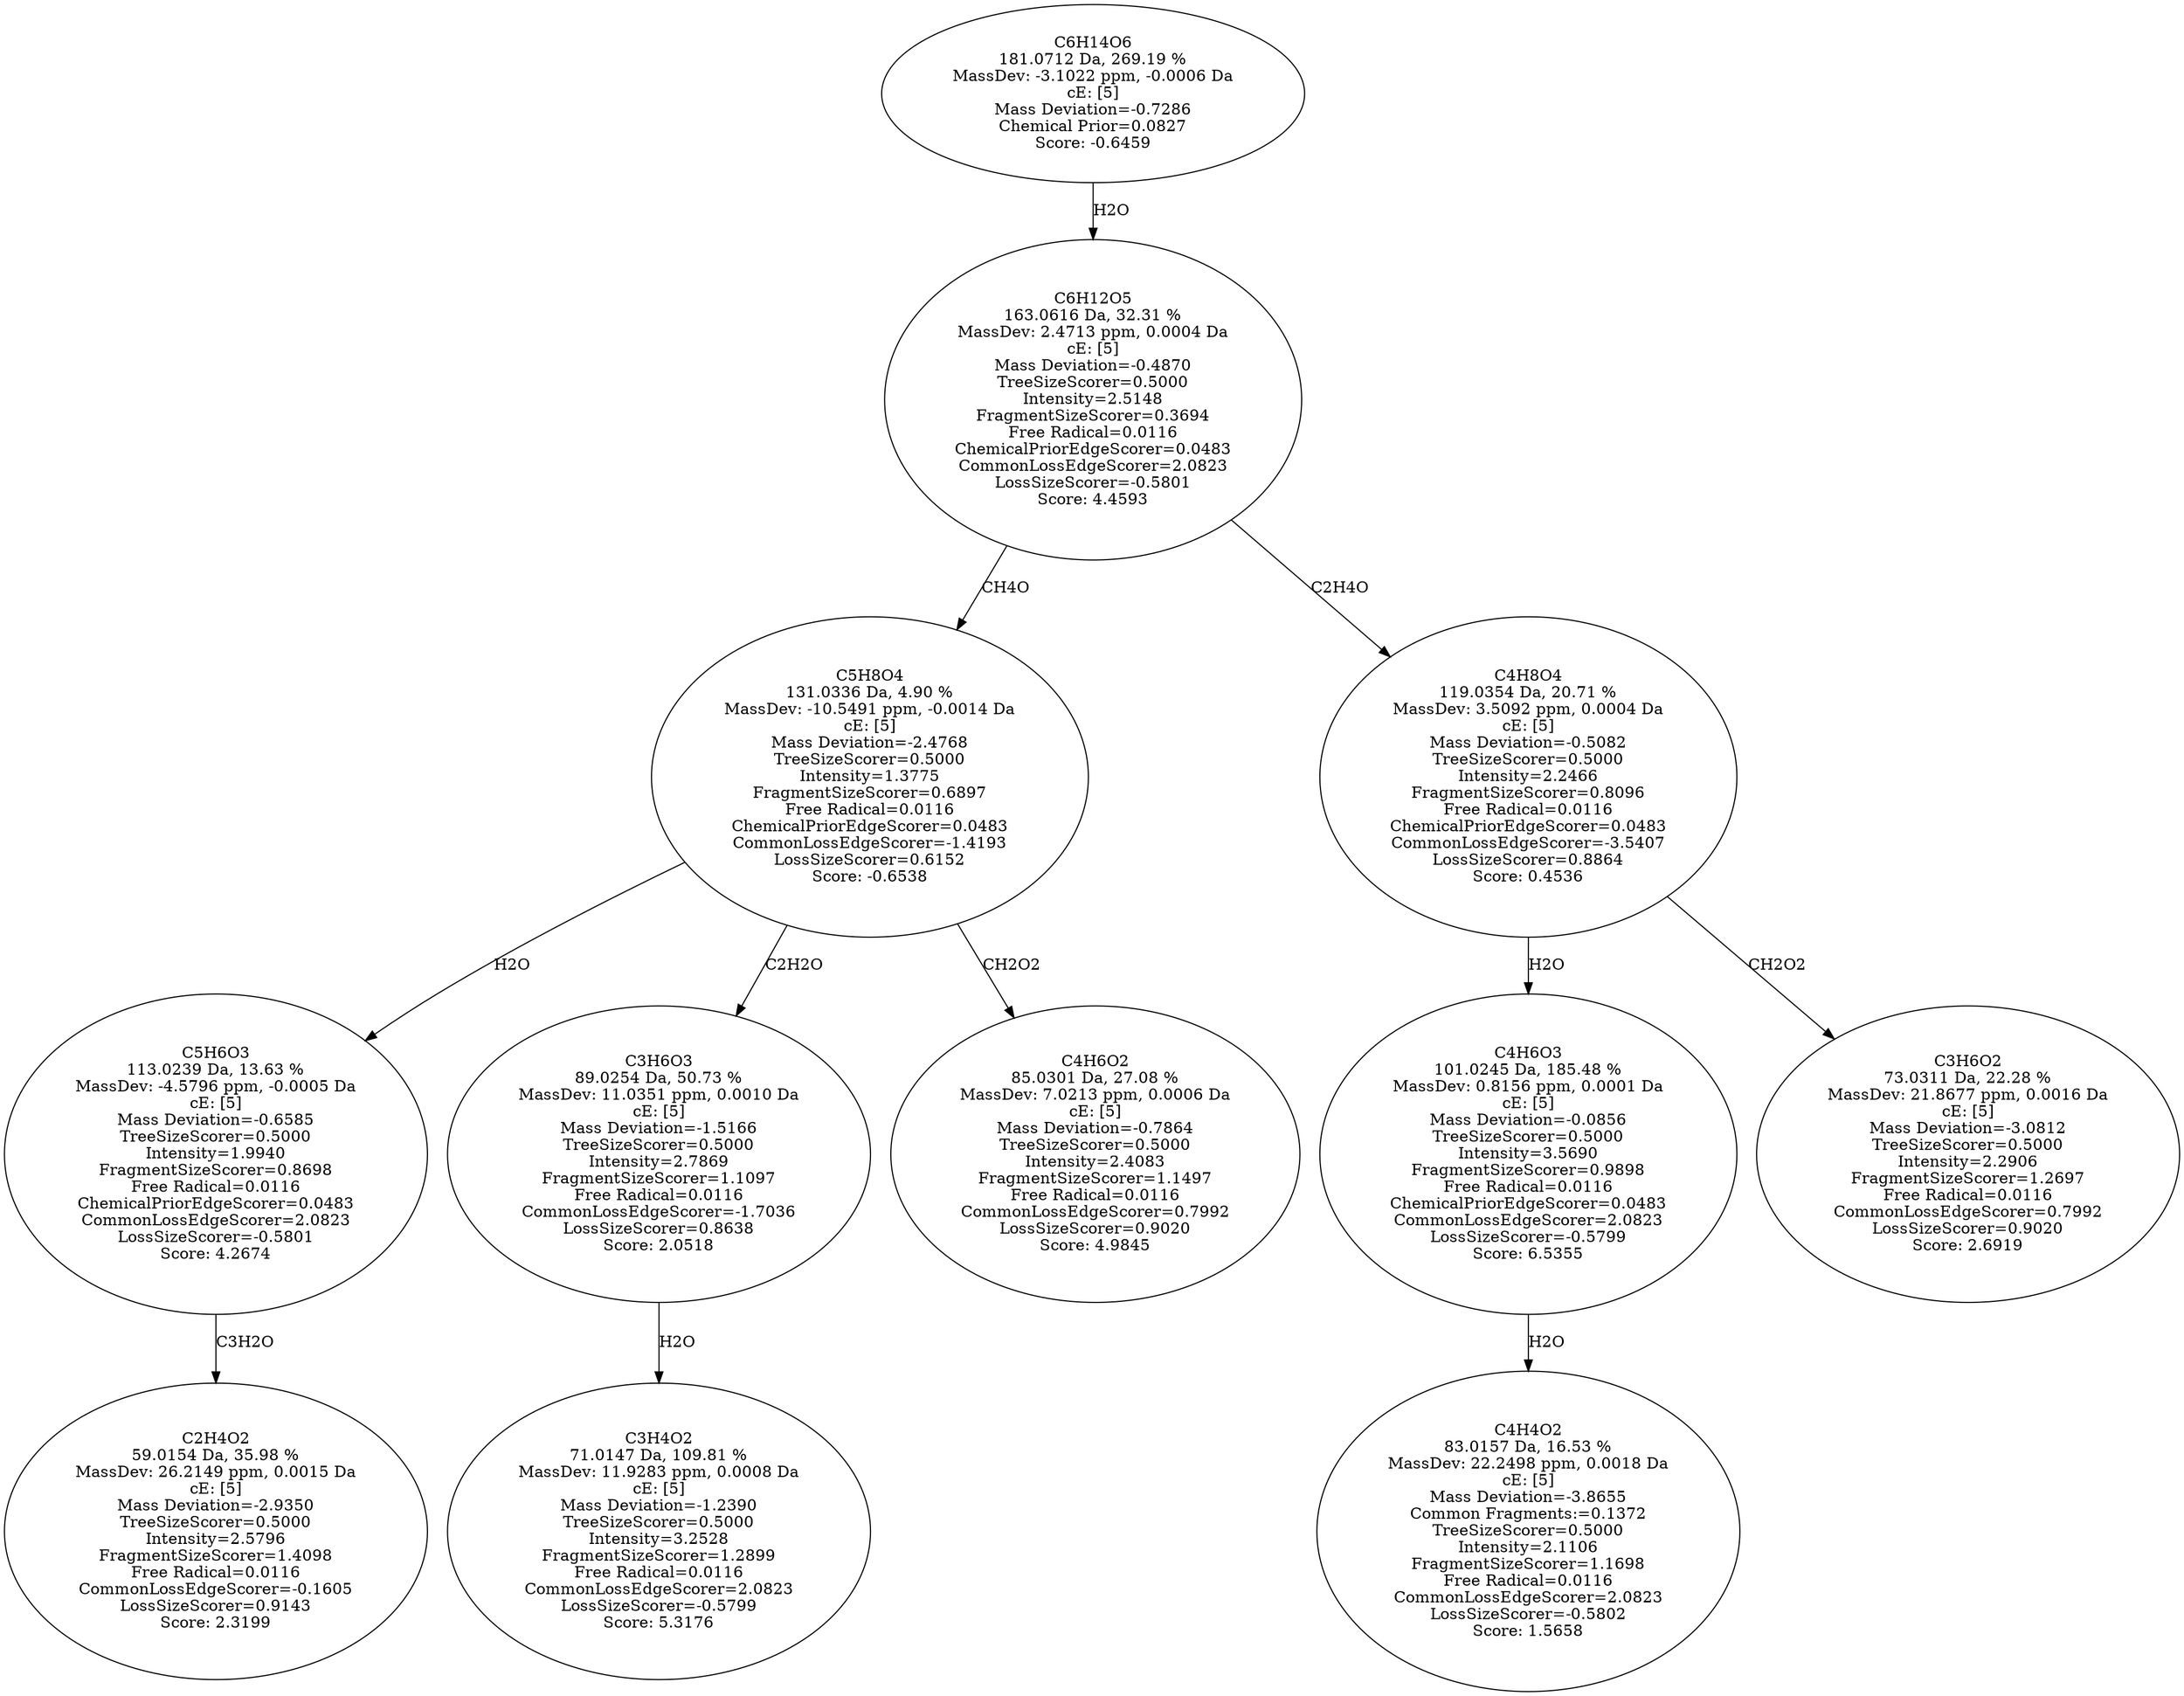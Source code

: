 strict digraph {
v1 [label="C2H4O2\n59.0154 Da, 35.98 %\nMassDev: 26.2149 ppm, 0.0015 Da\ncE: [5]\nMass Deviation=-2.9350\nTreeSizeScorer=0.5000\nIntensity=2.5796\nFragmentSizeScorer=1.4098\nFree Radical=0.0116\nCommonLossEdgeScorer=-0.1605\nLossSizeScorer=0.9143\nScore: 2.3199"];
v2 [label="C5H6O3\n113.0239 Da, 13.63 %\nMassDev: -4.5796 ppm, -0.0005 Da\ncE: [5]\nMass Deviation=-0.6585\nTreeSizeScorer=0.5000\nIntensity=1.9940\nFragmentSizeScorer=0.8698\nFree Radical=0.0116\nChemicalPriorEdgeScorer=0.0483\nCommonLossEdgeScorer=2.0823\nLossSizeScorer=-0.5801\nScore: 4.2674"];
v3 [label="C3H4O2\n71.0147 Da, 109.81 %\nMassDev: 11.9283 ppm, 0.0008 Da\ncE: [5]\nMass Deviation=-1.2390\nTreeSizeScorer=0.5000\nIntensity=3.2528\nFragmentSizeScorer=1.2899\nFree Radical=0.0116\nCommonLossEdgeScorer=2.0823\nLossSizeScorer=-0.5799\nScore: 5.3176"];
v4 [label="C3H6O3\n89.0254 Da, 50.73 %\nMassDev: 11.0351 ppm, 0.0010 Da\ncE: [5]\nMass Deviation=-1.5166\nTreeSizeScorer=0.5000\nIntensity=2.7869\nFragmentSizeScorer=1.1097\nFree Radical=0.0116\nCommonLossEdgeScorer=-1.7036\nLossSizeScorer=0.8638\nScore: 2.0518"];
v5 [label="C4H6O2\n85.0301 Da, 27.08 %\nMassDev: 7.0213 ppm, 0.0006 Da\ncE: [5]\nMass Deviation=-0.7864\nTreeSizeScorer=0.5000\nIntensity=2.4083\nFragmentSizeScorer=1.1497\nFree Radical=0.0116\nCommonLossEdgeScorer=0.7992\nLossSizeScorer=0.9020\nScore: 4.9845"];
v6 [label="C5H8O4\n131.0336 Da, 4.90 %\nMassDev: -10.5491 ppm, -0.0014 Da\ncE: [5]\nMass Deviation=-2.4768\nTreeSizeScorer=0.5000\nIntensity=1.3775\nFragmentSizeScorer=0.6897\nFree Radical=0.0116\nChemicalPriorEdgeScorer=0.0483\nCommonLossEdgeScorer=-1.4193\nLossSizeScorer=0.6152\nScore: -0.6538"];
v7 [label="C4H4O2\n83.0157 Da, 16.53 %\nMassDev: 22.2498 ppm, 0.0018 Da\ncE: [5]\nMass Deviation=-3.8655\nCommon Fragments:=0.1372\nTreeSizeScorer=0.5000\nIntensity=2.1106\nFragmentSizeScorer=1.1698\nFree Radical=0.0116\nCommonLossEdgeScorer=2.0823\nLossSizeScorer=-0.5802\nScore: 1.5658"];
v8 [label="C4H6O3\n101.0245 Da, 185.48 %\nMassDev: 0.8156 ppm, 0.0001 Da\ncE: [5]\nMass Deviation=-0.0856\nTreeSizeScorer=0.5000\nIntensity=3.5690\nFragmentSizeScorer=0.9898\nFree Radical=0.0116\nChemicalPriorEdgeScorer=0.0483\nCommonLossEdgeScorer=2.0823\nLossSizeScorer=-0.5799\nScore: 6.5355"];
v9 [label="C3H6O2\n73.0311 Da, 22.28 %\nMassDev: 21.8677 ppm, 0.0016 Da\ncE: [5]\nMass Deviation=-3.0812\nTreeSizeScorer=0.5000\nIntensity=2.2906\nFragmentSizeScorer=1.2697\nFree Radical=0.0116\nCommonLossEdgeScorer=0.7992\nLossSizeScorer=0.9020\nScore: 2.6919"];
v10 [label="C4H8O4\n119.0354 Da, 20.71 %\nMassDev: 3.5092 ppm, 0.0004 Da\ncE: [5]\nMass Deviation=-0.5082\nTreeSizeScorer=0.5000\nIntensity=2.2466\nFragmentSizeScorer=0.8096\nFree Radical=0.0116\nChemicalPriorEdgeScorer=0.0483\nCommonLossEdgeScorer=-3.5407\nLossSizeScorer=0.8864\nScore: 0.4536"];
v11 [label="C6H12O5\n163.0616 Da, 32.31 %\nMassDev: 2.4713 ppm, 0.0004 Da\ncE: [5]\nMass Deviation=-0.4870\nTreeSizeScorer=0.5000\nIntensity=2.5148\nFragmentSizeScorer=0.3694\nFree Radical=0.0116\nChemicalPriorEdgeScorer=0.0483\nCommonLossEdgeScorer=2.0823\nLossSizeScorer=-0.5801\nScore: 4.4593"];
v12 [label="C6H14O6\n181.0712 Da, 269.19 %\nMassDev: -3.1022 ppm, -0.0006 Da\ncE: [5]\nMass Deviation=-0.7286\nChemical Prior=0.0827\nScore: -0.6459"];
v2 -> v1 [label="C3H2O"];
v6 -> v2 [label="H2O"];
v4 -> v3 [label="H2O"];
v6 -> v4 [label="C2H2O"];
v6 -> v5 [label="CH2O2"];
v11 -> v6 [label="CH4O"];
v8 -> v7 [label="H2O"];
v10 -> v8 [label="H2O"];
v10 -> v9 [label="CH2O2"];
v11 -> v10 [label="C2H4O"];
v12 -> v11 [label="H2O"];
}